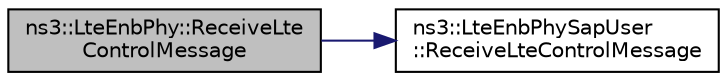 digraph "ns3::LteEnbPhy::ReceiveLteControlMessage"
{
 // LATEX_PDF_SIZE
  edge [fontname="Helvetica",fontsize="10",labelfontname="Helvetica",labelfontsize="10"];
  node [fontname="Helvetica",fontsize="10",shape=record];
  rankdir="LR";
  Node1 [label="ns3::LteEnbPhy::ReceiveLte\lControlMessage",height=0.2,width=0.4,color="black", fillcolor="grey75", style="filled", fontcolor="black",tooltip="Receive the control message."];
  Node1 -> Node2 [color="midnightblue",fontsize="10",style="solid",fontname="Helvetica"];
  Node2 [label="ns3::LteEnbPhySapUser\l::ReceiveLteControlMessage",height=0.2,width=0.4,color="black", fillcolor="white", style="filled",URL="$classns3_1_1_lte_enb_phy_sap_user.html#a8fb3e9a7b3e6820d2c0e5d1b2cb83195",tooltip="Receive SendLteControlMessage (PDCCH map, CQI feedbacks) using the ideal control channel."];
}
